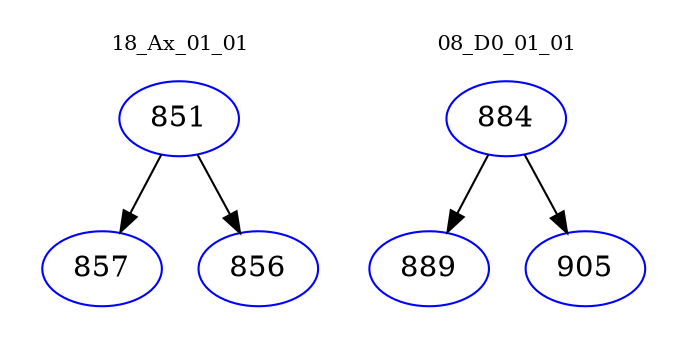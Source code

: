 digraph{
subgraph cluster_0 {
color = white
label = "18_Ax_01_01";
fontsize=10;
T0_851 [label="851", color="blue"]
T0_851 -> T0_857 [color="black"]
T0_857 [label="857", color="blue"]
T0_851 -> T0_856 [color="black"]
T0_856 [label="856", color="blue"]
}
subgraph cluster_1 {
color = white
label = "08_D0_01_01";
fontsize=10;
T1_884 [label="884", color="blue"]
T1_884 -> T1_889 [color="black"]
T1_889 [label="889", color="blue"]
T1_884 -> T1_905 [color="black"]
T1_905 [label="905", color="blue"]
}
}
